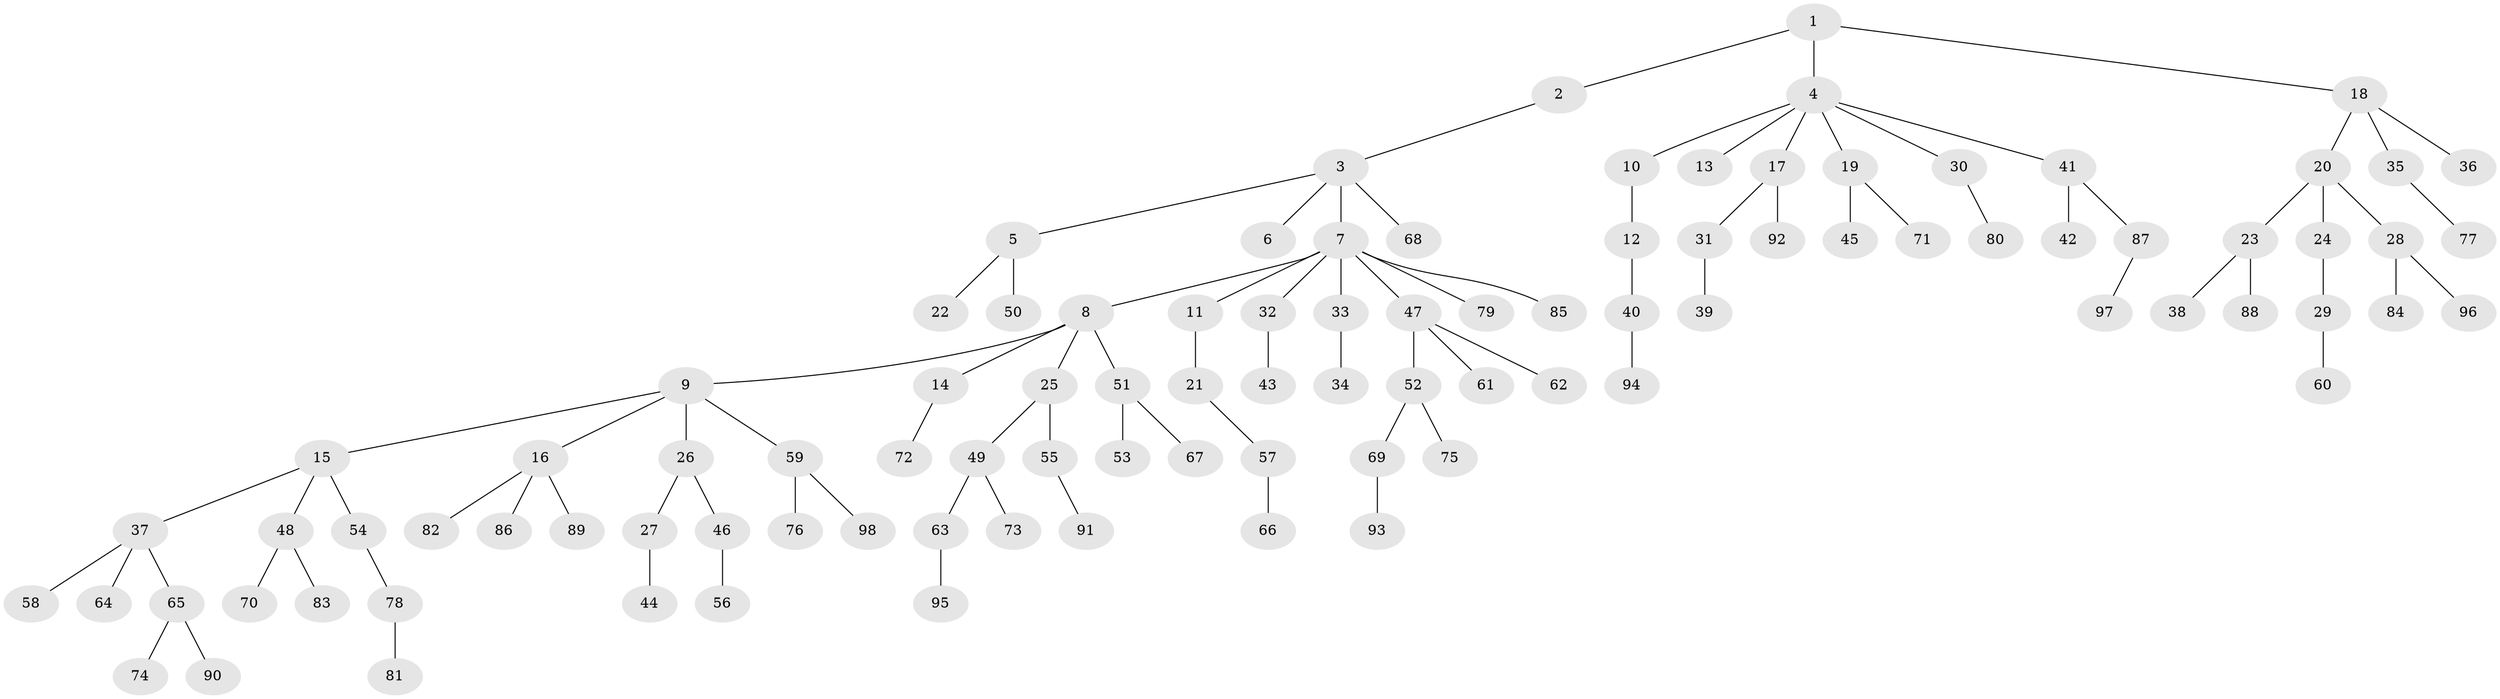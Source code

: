 // coarse degree distribution, {5: 0.04411764705882353, 6: 0.014705882352941176, 3: 0.1323529411764706, 1: 0.5882352941176471, 10: 0.014705882352941176, 2: 0.14705882352941177, 4: 0.058823529411764705}
// Generated by graph-tools (version 1.1) at 2025/19/03/04/25 18:19:09]
// undirected, 98 vertices, 97 edges
graph export_dot {
graph [start="1"]
  node [color=gray90,style=filled];
  1;
  2;
  3;
  4;
  5;
  6;
  7;
  8;
  9;
  10;
  11;
  12;
  13;
  14;
  15;
  16;
  17;
  18;
  19;
  20;
  21;
  22;
  23;
  24;
  25;
  26;
  27;
  28;
  29;
  30;
  31;
  32;
  33;
  34;
  35;
  36;
  37;
  38;
  39;
  40;
  41;
  42;
  43;
  44;
  45;
  46;
  47;
  48;
  49;
  50;
  51;
  52;
  53;
  54;
  55;
  56;
  57;
  58;
  59;
  60;
  61;
  62;
  63;
  64;
  65;
  66;
  67;
  68;
  69;
  70;
  71;
  72;
  73;
  74;
  75;
  76;
  77;
  78;
  79;
  80;
  81;
  82;
  83;
  84;
  85;
  86;
  87;
  88;
  89;
  90;
  91;
  92;
  93;
  94;
  95;
  96;
  97;
  98;
  1 -- 2;
  1 -- 4;
  1 -- 18;
  2 -- 3;
  3 -- 5;
  3 -- 6;
  3 -- 7;
  3 -- 68;
  4 -- 10;
  4 -- 13;
  4 -- 17;
  4 -- 19;
  4 -- 30;
  4 -- 41;
  5 -- 22;
  5 -- 50;
  7 -- 8;
  7 -- 11;
  7 -- 32;
  7 -- 33;
  7 -- 47;
  7 -- 79;
  7 -- 85;
  8 -- 9;
  8 -- 14;
  8 -- 25;
  8 -- 51;
  9 -- 15;
  9 -- 16;
  9 -- 26;
  9 -- 59;
  10 -- 12;
  11 -- 21;
  12 -- 40;
  14 -- 72;
  15 -- 37;
  15 -- 48;
  15 -- 54;
  16 -- 82;
  16 -- 86;
  16 -- 89;
  17 -- 31;
  17 -- 92;
  18 -- 20;
  18 -- 35;
  18 -- 36;
  19 -- 45;
  19 -- 71;
  20 -- 23;
  20 -- 24;
  20 -- 28;
  21 -- 57;
  23 -- 38;
  23 -- 88;
  24 -- 29;
  25 -- 49;
  25 -- 55;
  26 -- 27;
  26 -- 46;
  27 -- 44;
  28 -- 84;
  28 -- 96;
  29 -- 60;
  30 -- 80;
  31 -- 39;
  32 -- 43;
  33 -- 34;
  35 -- 77;
  37 -- 58;
  37 -- 64;
  37 -- 65;
  40 -- 94;
  41 -- 42;
  41 -- 87;
  46 -- 56;
  47 -- 52;
  47 -- 61;
  47 -- 62;
  48 -- 70;
  48 -- 83;
  49 -- 63;
  49 -- 73;
  51 -- 53;
  51 -- 67;
  52 -- 69;
  52 -- 75;
  54 -- 78;
  55 -- 91;
  57 -- 66;
  59 -- 76;
  59 -- 98;
  63 -- 95;
  65 -- 74;
  65 -- 90;
  69 -- 93;
  78 -- 81;
  87 -- 97;
}
